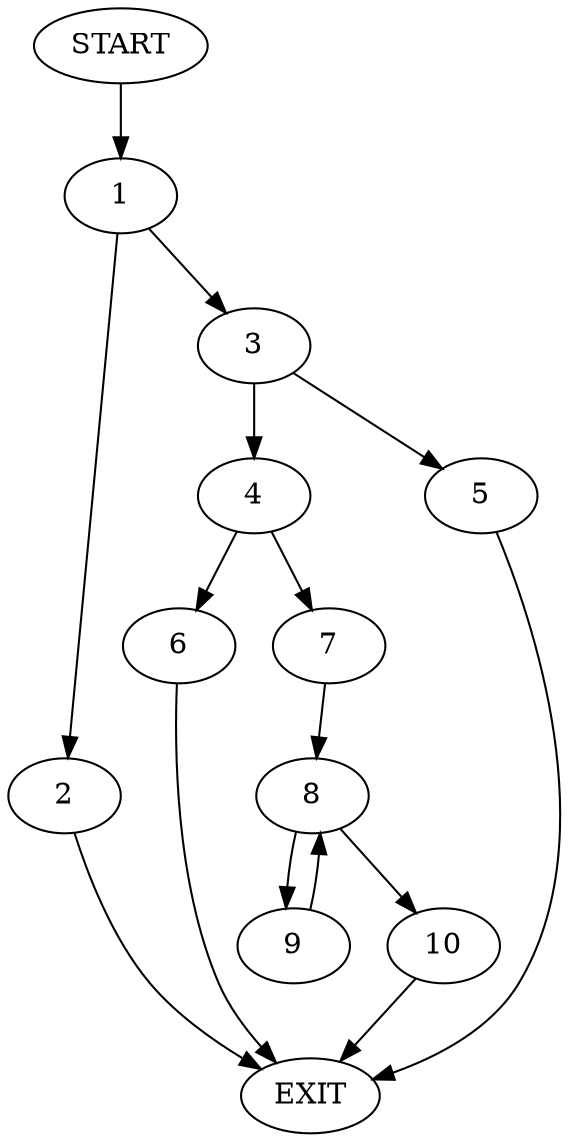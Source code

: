 digraph {
0 [label="START"]
11 [label="EXIT"]
0 -> 1
1 -> 2
1 -> 3
2 -> 11
3 -> 4
3 -> 5
4 -> 6
4 -> 7
5 -> 11
6 -> 11
7 -> 8
8 -> 9
8 -> 10
9 -> 8
10 -> 11
}
